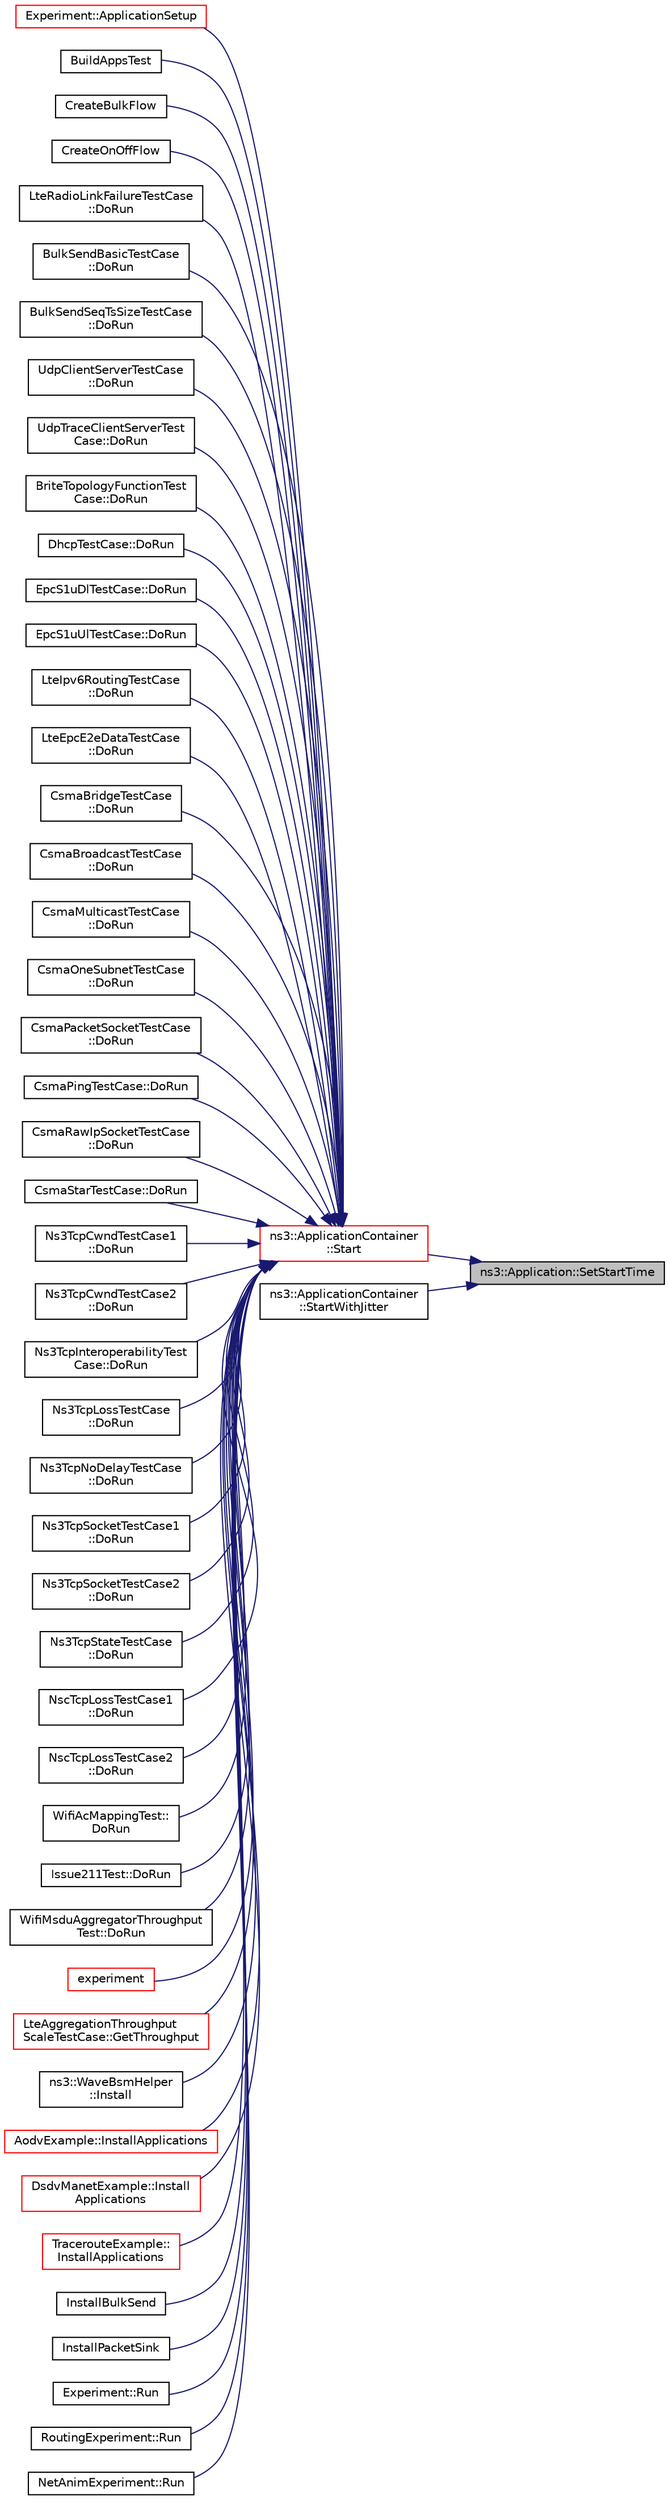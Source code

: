digraph "ns3::Application::SetStartTime"
{
 // LATEX_PDF_SIZE
  edge [fontname="Helvetica",fontsize="10",labelfontname="Helvetica",labelfontsize="10"];
  node [fontname="Helvetica",fontsize="10",shape=record];
  rankdir="RL";
  Node1 [label="ns3::Application::SetStartTime",height=0.2,width=0.4,color="black", fillcolor="grey75", style="filled", fontcolor="black",tooltip="Specify application start time."];
  Node1 -> Node2 [dir="back",color="midnightblue",fontsize="10",style="solid",fontname="Helvetica"];
  Node2 [label="ns3::ApplicationContainer\l::Start",height=0.2,width=0.4,color="red", fillcolor="white", style="filled",URL="$classns3_1_1_application_container.html#a8eff87926507020bbe3e1390358a54a7",tooltip="Arrange for all of the Applications in this container to Start() at the Time given as a parameter."];
  Node2 -> Node3 [dir="back",color="midnightblue",fontsize="10",style="solid",fontname="Helvetica"];
  Node3 [label="Experiment::ApplicationSetup",height=0.2,width=0.4,color="red", fillcolor="white", style="filled",URL="$class_experiment.html#a0c145155d22ceb28f2296a4450c656d5",tooltip=" "];
  Node2 -> Node7 [dir="back",color="midnightblue",fontsize="10",style="solid",fontname="Helvetica"];
  Node7 [label="BuildAppsTest",height=0.2,width=0.4,color="black", fillcolor="white", style="filled",URL="$pie-example_8cc.html#a0c000010f0a49a9809242c8ec4148666",tooltip=" "];
  Node2 -> Node8 [dir="back",color="midnightblue",fontsize="10",style="solid",fontname="Helvetica"];
  Node8 [label="CreateBulkFlow",height=0.2,width=0.4,color="black", fillcolor="white", style="filled",URL="$codel-vs-pfifo-asymmetric_8cc.html#a4d992db17e839d6d89204a95be422763",tooltip=" "];
  Node2 -> Node9 [dir="back",color="midnightblue",fontsize="10",style="solid",fontname="Helvetica"];
  Node9 [label="CreateOnOffFlow",height=0.2,width=0.4,color="black", fillcolor="white", style="filled",URL="$codel-vs-pfifo-asymmetric_8cc.html#aa3d189125687c5d379924c22326d45eb",tooltip=" "];
  Node2 -> Node10 [dir="back",color="midnightblue",fontsize="10",style="solid",fontname="Helvetica"];
  Node10 [label="LteRadioLinkFailureTestCase\l::DoRun",height=0.2,width=0.4,color="black", fillcolor="white", style="filled",URL="$class_lte_radio_link_failure_test_case.html#ae7e2b1f96fbb5c77477c9b5b5905f347",tooltip="Setup the simulation according to the configuration set by the class constructor, run it,..."];
  Node2 -> Node11 [dir="back",color="midnightblue",fontsize="10",style="solid",fontname="Helvetica"];
  Node11 [label="BulkSendBasicTestCase\l::DoRun",height=0.2,width=0.4,color="black", fillcolor="white", style="filled",URL="$class_bulk_send_basic_test_case.html#a38cdd752ff48f9af84d01f66ebbda50a",tooltip="Implementation to actually run this TestCase."];
  Node2 -> Node12 [dir="back",color="midnightblue",fontsize="10",style="solid",fontname="Helvetica"];
  Node12 [label="BulkSendSeqTsSizeTestCase\l::DoRun",height=0.2,width=0.4,color="black", fillcolor="white", style="filled",URL="$class_bulk_send_seq_ts_size_test_case.html#a0c5146191974b6aa6d7b94f5dfd4d749",tooltip="Implementation to actually run this TestCase."];
  Node2 -> Node13 [dir="back",color="midnightblue",fontsize="10",style="solid",fontname="Helvetica"];
  Node13 [label="UdpClientServerTestCase\l::DoRun",height=0.2,width=0.4,color="black", fillcolor="white", style="filled",URL="$class_udp_client_server_test_case.html#a9f7f382020c2a70d7cb2434ae18c9b6c",tooltip="Implementation to actually run this TestCase."];
  Node2 -> Node14 [dir="back",color="midnightblue",fontsize="10",style="solid",fontname="Helvetica"];
  Node14 [label="UdpTraceClientServerTest\lCase::DoRun",height=0.2,width=0.4,color="black", fillcolor="white", style="filled",URL="$class_udp_trace_client_server_test_case.html#a067367203d92eb6f9edaee3c17da6d8a",tooltip="Implementation to actually run this TestCase."];
  Node2 -> Node15 [dir="back",color="midnightblue",fontsize="10",style="solid",fontname="Helvetica"];
  Node15 [label="BriteTopologyFunctionTest\lCase::DoRun",height=0.2,width=0.4,color="black", fillcolor="white", style="filled",URL="$class_brite_topology_function_test_case.html#a8646dcfe4cd680f0fb25c5f70b2b46d6",tooltip="Implementation to actually run this TestCase."];
  Node2 -> Node16 [dir="back",color="midnightblue",fontsize="10",style="solid",fontname="Helvetica"];
  Node16 [label="DhcpTestCase::DoRun",height=0.2,width=0.4,color="black", fillcolor="white", style="filled",URL="$class_dhcp_test_case.html#ac3d1034cf3b85bd4ecd2bc0bf2345e29",tooltip="Implementation to actually run this TestCase."];
  Node2 -> Node17 [dir="back",color="midnightblue",fontsize="10",style="solid",fontname="Helvetica"];
  Node17 [label="EpcS1uDlTestCase::DoRun",height=0.2,width=0.4,color="black", fillcolor="white", style="filled",URL="$class_epc_s1u_dl_test_case.html#a2ac9313672e6c5e2a5a33f98a77ffec2",tooltip="Implementation to actually run this TestCase."];
  Node2 -> Node18 [dir="back",color="midnightblue",fontsize="10",style="solid",fontname="Helvetica"];
  Node18 [label="EpcS1uUlTestCase::DoRun",height=0.2,width=0.4,color="black", fillcolor="white", style="filled",URL="$class_epc_s1u_ul_test_case.html#a6fa27997312de46d9b0f3ab2221a24fa",tooltip="Implementation to actually run this TestCase."];
  Node2 -> Node19 [dir="back",color="midnightblue",fontsize="10",style="solid",fontname="Helvetica"];
  Node19 [label="LteIpv6RoutingTestCase\l::DoRun",height=0.2,width=0.4,color="black", fillcolor="white", style="filled",URL="$class_lte_ipv6_routing_test_case.html#a346533727aeb404f4eef06a2a8c41d5d",tooltip="Implementation to actually run this TestCase."];
  Node2 -> Node20 [dir="back",color="midnightblue",fontsize="10",style="solid",fontname="Helvetica"];
  Node20 [label="LteEpcE2eDataTestCase\l::DoRun",height=0.2,width=0.4,color="black", fillcolor="white", style="filled",URL="$class_lte_epc_e2e_data_test_case.html#a7b55bb639cd07d8b68365444a4cea639",tooltip="Implementation to actually run this TestCase."];
  Node2 -> Node21 [dir="back",color="midnightblue",fontsize="10",style="solid",fontname="Helvetica"];
  Node21 [label="CsmaBridgeTestCase\l::DoRun",height=0.2,width=0.4,color="black", fillcolor="white", style="filled",URL="$class_csma_bridge_test_case.html#a418aed79734ecaf7b1d0be507ff3d580",tooltip="Implementation to actually run this TestCase."];
  Node2 -> Node22 [dir="back",color="midnightblue",fontsize="10",style="solid",fontname="Helvetica"];
  Node22 [label="CsmaBroadcastTestCase\l::DoRun",height=0.2,width=0.4,color="black", fillcolor="white", style="filled",URL="$class_csma_broadcast_test_case.html#a7627bd73126abea431bd84a676e43471",tooltip="Implementation to actually run this TestCase."];
  Node2 -> Node23 [dir="back",color="midnightblue",fontsize="10",style="solid",fontname="Helvetica"];
  Node23 [label="CsmaMulticastTestCase\l::DoRun",height=0.2,width=0.4,color="black", fillcolor="white", style="filled",URL="$class_csma_multicast_test_case.html#a1251df8e18b5cc31f4aa6f88bda7ffd5",tooltip="Implementation to actually run this TestCase."];
  Node2 -> Node24 [dir="back",color="midnightblue",fontsize="10",style="solid",fontname="Helvetica"];
  Node24 [label="CsmaOneSubnetTestCase\l::DoRun",height=0.2,width=0.4,color="black", fillcolor="white", style="filled",URL="$class_csma_one_subnet_test_case.html#a801e886faf2701f211892bb32df83cb1",tooltip="Implementation to actually run this TestCase."];
  Node2 -> Node25 [dir="back",color="midnightblue",fontsize="10",style="solid",fontname="Helvetica"];
  Node25 [label="CsmaPacketSocketTestCase\l::DoRun",height=0.2,width=0.4,color="black", fillcolor="white", style="filled",URL="$class_csma_packet_socket_test_case.html#a384d3d4dbc79ff809f5104e344ef6da5",tooltip="Implementation to actually run this TestCase."];
  Node2 -> Node26 [dir="back",color="midnightblue",fontsize="10",style="solid",fontname="Helvetica"];
  Node26 [label="CsmaPingTestCase::DoRun",height=0.2,width=0.4,color="black", fillcolor="white", style="filled",URL="$class_csma_ping_test_case.html#a975ad130eac1dcf501124552e1bc4e2c",tooltip="Implementation to actually run this TestCase."];
  Node2 -> Node27 [dir="back",color="midnightblue",fontsize="10",style="solid",fontname="Helvetica"];
  Node27 [label="CsmaRawIpSocketTestCase\l::DoRun",height=0.2,width=0.4,color="black", fillcolor="white", style="filled",URL="$class_csma_raw_ip_socket_test_case.html#abebb23d96a216d35072bc800316c23cb",tooltip="Implementation to actually run this TestCase."];
  Node2 -> Node28 [dir="back",color="midnightblue",fontsize="10",style="solid",fontname="Helvetica"];
  Node28 [label="CsmaStarTestCase::DoRun",height=0.2,width=0.4,color="black", fillcolor="white", style="filled",URL="$class_csma_star_test_case.html#ab2214447716ce03f34f02b9e9af477d5",tooltip="Implementation to actually run this TestCase."];
  Node2 -> Node29 [dir="back",color="midnightblue",fontsize="10",style="solid",fontname="Helvetica"];
  Node29 [label="Ns3TcpCwndTestCase1\l::DoRun",height=0.2,width=0.4,color="black", fillcolor="white", style="filled",URL="$class_ns3_tcp_cwnd_test_case1.html#a971429fc73e54e438db863df0cdf8647",tooltip="Implementation to actually run this TestCase."];
  Node2 -> Node30 [dir="back",color="midnightblue",fontsize="10",style="solid",fontname="Helvetica"];
  Node30 [label="Ns3TcpCwndTestCase2\l::DoRun",height=0.2,width=0.4,color="black", fillcolor="white", style="filled",URL="$class_ns3_tcp_cwnd_test_case2.html#a861689d2e951548eacc10b7f5c24540d",tooltip="Implementation to actually run this TestCase."];
  Node2 -> Node31 [dir="back",color="midnightblue",fontsize="10",style="solid",fontname="Helvetica"];
  Node31 [label="Ns3TcpInteroperabilityTest\lCase::DoRun",height=0.2,width=0.4,color="black", fillcolor="white", style="filled",URL="$class_ns3_tcp_interoperability_test_case.html#a7d5f4739d69bd8ba54b091dd83da6d4a",tooltip="Implementation to actually run this TestCase."];
  Node2 -> Node32 [dir="back",color="midnightblue",fontsize="10",style="solid",fontname="Helvetica"];
  Node32 [label="Ns3TcpLossTestCase\l::DoRun",height=0.2,width=0.4,color="black", fillcolor="white", style="filled",URL="$class_ns3_tcp_loss_test_case.html#aa6494c8b5df42627efd9625374b2eeeb",tooltip="Implementation to actually run this TestCase."];
  Node2 -> Node33 [dir="back",color="midnightblue",fontsize="10",style="solid",fontname="Helvetica"];
  Node33 [label="Ns3TcpNoDelayTestCase\l::DoRun",height=0.2,width=0.4,color="black", fillcolor="white", style="filled",URL="$class_ns3_tcp_no_delay_test_case.html#abfdf89fdc70c1f4b66390d31fcc6013b",tooltip="Implementation to actually run this TestCase."];
  Node2 -> Node34 [dir="back",color="midnightblue",fontsize="10",style="solid",fontname="Helvetica"];
  Node34 [label="Ns3TcpSocketTestCase1\l::DoRun",height=0.2,width=0.4,color="black", fillcolor="white", style="filled",URL="$class_ns3_tcp_socket_test_case1.html#a99214a78a94b82f5da1dd08243935415",tooltip="Implementation to actually run this TestCase."];
  Node2 -> Node35 [dir="back",color="midnightblue",fontsize="10",style="solid",fontname="Helvetica"];
  Node35 [label="Ns3TcpSocketTestCase2\l::DoRun",height=0.2,width=0.4,color="black", fillcolor="white", style="filled",URL="$class_ns3_tcp_socket_test_case2.html#a5af09b49ff61fd2b62cfd9bbff792541",tooltip="Implementation to actually run this TestCase."];
  Node2 -> Node36 [dir="back",color="midnightblue",fontsize="10",style="solid",fontname="Helvetica"];
  Node36 [label="Ns3TcpStateTestCase\l::DoRun",height=0.2,width=0.4,color="black", fillcolor="white", style="filled",URL="$class_ns3_tcp_state_test_case.html#a62dd7855d89e540bf08e8ac2e9febf9f",tooltip="Implementation to actually run this TestCase."];
  Node2 -> Node37 [dir="back",color="midnightblue",fontsize="10",style="solid",fontname="Helvetica"];
  Node37 [label="NscTcpLossTestCase1\l::DoRun",height=0.2,width=0.4,color="black", fillcolor="white", style="filled",URL="$class_nsc_tcp_loss_test_case1.html#ab2e9a06924e6dffa3f335d64c54e2a0e",tooltip="Implementation to actually run this TestCase."];
  Node2 -> Node38 [dir="back",color="midnightblue",fontsize="10",style="solid",fontname="Helvetica"];
  Node38 [label="NscTcpLossTestCase2\l::DoRun",height=0.2,width=0.4,color="black", fillcolor="white", style="filled",URL="$class_nsc_tcp_loss_test_case2.html#ad364f063ed7754e73344898da12a442f",tooltip="Implementation to actually run this TestCase."];
  Node2 -> Node39 [dir="back",color="midnightblue",fontsize="10",style="solid",fontname="Helvetica"];
  Node39 [label="WifiAcMappingTest::\lDoRun",height=0.2,width=0.4,color="black", fillcolor="white", style="filled",URL="$class_wifi_ac_mapping_test.html#ae0d828d29768d59590210d2f1bf8a552",tooltip="Implementation to actually run this TestCase."];
  Node2 -> Node40 [dir="back",color="midnightblue",fontsize="10",style="solid",fontname="Helvetica"];
  Node40 [label="Issue211Test::DoRun",height=0.2,width=0.4,color="black", fillcolor="white", style="filled",URL="$class_issue211_test.html#a57c81cc7efe7b1acaadcde946ab987e8",tooltip="Implementation to actually run this TestCase."];
  Node2 -> Node41 [dir="back",color="midnightblue",fontsize="10",style="solid",fontname="Helvetica"];
  Node41 [label="WifiMsduAggregatorThroughput\lTest::DoRun",height=0.2,width=0.4,color="black", fillcolor="white", style="filled",URL="$class_wifi_msdu_aggregator_throughput_test.html#a7c7ee21528f8d3c13238b6e9455b03f4",tooltip="Implementation to actually run this TestCase."];
  Node2 -> Node42 [dir="back",color="midnightblue",fontsize="10",style="solid",fontname="Helvetica"];
  Node42 [label="experiment",height=0.2,width=0.4,color="red", fillcolor="white", style="filled",URL="$cobalt-vs-codel_8cc.html#a6397b590e75a0f7841fcfa02a2ea7611",tooltip=" "];
  Node2 -> Node48 [dir="back",color="midnightblue",fontsize="10",style="solid",fontname="Helvetica"];
  Node48 [label="LteAggregationThroughput\lScaleTestCase::GetThroughput",height=0.2,width=0.4,color="red", fillcolor="white", style="filled",URL="$class_lte_aggregation_throughput_scale_test_case.html#aadd4b222005ec0f5e4069b451f1e5e79",tooltip="Get throughput function."];
  Node2 -> Node50 [dir="back",color="midnightblue",fontsize="10",style="solid",fontname="Helvetica"];
  Node50 [label="ns3::WaveBsmHelper\l::Install",height=0.2,width=0.4,color="black", fillcolor="white", style="filled",URL="$classns3_1_1_wave_bsm_helper.html#ab7cdfcc0ff2b92c913b1586cdb240960",tooltip="Installs BSM generation on devices for nodes and their interfaces."];
  Node2 -> Node51 [dir="back",color="midnightblue",fontsize="10",style="solid",fontname="Helvetica"];
  Node51 [label="AodvExample::InstallApplications",height=0.2,width=0.4,color="red", fillcolor="white", style="filled",URL="$class_aodv_example.html#a181ce6b0304fa53ac0db6cb0228f93f7",tooltip="Create the simulation applications."];
  Node2 -> Node53 [dir="back",color="midnightblue",fontsize="10",style="solid",fontname="Helvetica"];
  Node53 [label="DsdvManetExample::Install\lApplications",height=0.2,width=0.4,color="red", fillcolor="white", style="filled",URL="$class_dsdv_manet_example.html#a0ad1c4265d2a60564491d137832f273b",tooltip="Create data sinks and sources."];
  Node2 -> Node55 [dir="back",color="midnightblue",fontsize="10",style="solid",fontname="Helvetica"];
  Node55 [label="TracerouteExample::\lInstallApplications",height=0.2,width=0.4,color="red", fillcolor="white", style="filled",URL="$class_traceroute_example.html#a0368ba8e53061dedc5597acf740d9818",tooltip="Create the simulation applications."];
  Node2 -> Node57 [dir="back",color="midnightblue",fontsize="10",style="solid",fontname="Helvetica"];
  Node57 [label="InstallBulkSend",height=0.2,width=0.4,color="black", fillcolor="white", style="filled",URL="$examples_2tcp_2tcp-linux-reno_8cc.html#a2ad626d48fdc9c1faf0d15a416fe780a",tooltip=" "];
  Node2 -> Node58 [dir="back",color="midnightblue",fontsize="10",style="solid",fontname="Helvetica"];
  Node58 [label="InstallPacketSink",height=0.2,width=0.4,color="black", fillcolor="white", style="filled",URL="$examples_2tcp_2tcp-linux-reno_8cc.html#a72f1ed7a98a9cc6aeec7b6c0d4cbb1c6",tooltip=" "];
  Node2 -> Node59 [dir="back",color="midnightblue",fontsize="10",style="solid",fontname="Helvetica"];
  Node59 [label="Experiment::Run",height=0.2,width=0.4,color="black", fillcolor="white", style="filled",URL="$class_experiment.html#a15cdba434e2674b0c59485bd2a94cb72",tooltip=" "];
  Node2 -> Node60 [dir="back",color="midnightblue",fontsize="10",style="solid",fontname="Helvetica"];
  Node60 [label="RoutingExperiment::Run",height=0.2,width=0.4,color="black", fillcolor="white", style="filled",URL="$class_routing_experiment.html#a622c04e410004c2b738f0320ae1d16c2",tooltip=" "];
  Node2 -> Node61 [dir="back",color="midnightblue",fontsize="10",style="solid",fontname="Helvetica"];
  Node61 [label="NetAnimExperiment::Run",height=0.2,width=0.4,color="black", fillcolor="white", style="filled",URL="$class_net_anim_experiment.html#a63a699997d753ea33b4367ccad6088a3",tooltip="Run function."];
  Node1 -> Node66 [dir="back",color="midnightblue",fontsize="10",style="solid",fontname="Helvetica"];
  Node66 [label="ns3::ApplicationContainer\l::StartWithJitter",height=0.2,width=0.4,color="black", fillcolor="white", style="filled",URL="$classns3_1_1_application_container.html#aac90523261cb7e6f2e01880f3836e103",tooltip="Start all of the Applications in this container at the start time given as a parameter,..."];
}

